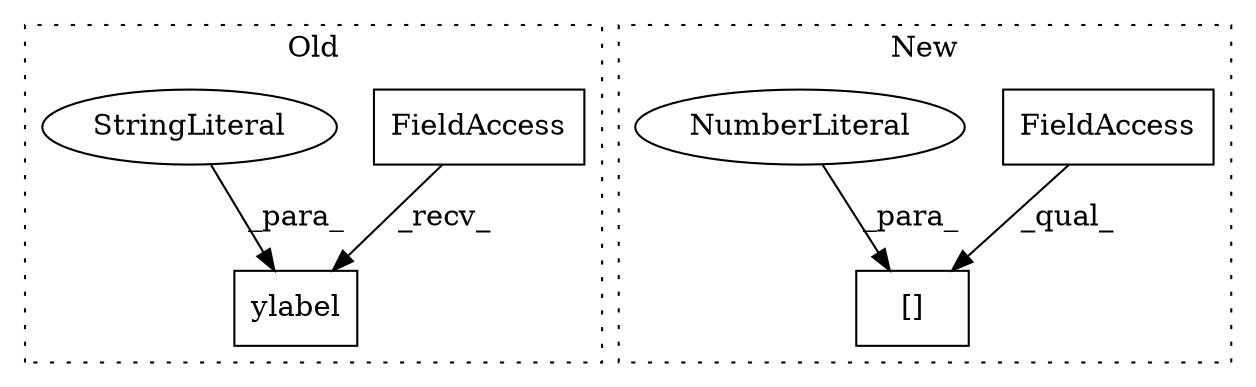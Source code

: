 digraph G {
subgraph cluster0 {
1 [label="ylabel" a="32" s="875,892" l="7,1" shape="box"];
3 [label="FieldAccess" a="22" s="857" l="10" shape="box"];
4 [label="StringLiteral" a="45" s="882" l="10" shape="ellipse"];
label = "Old";
style="dotted";
}
subgraph cluster1 {
2 [label="[]" a="2" s="793,798" l="4,1" shape="box"];
5 [label="FieldAccess" a="22" s="793" l="3" shape="box"];
6 [label="NumberLiteral" a="34" s="797" l="1" shape="ellipse"];
label = "New";
style="dotted";
}
3 -> 1 [label="_recv_"];
4 -> 1 [label="_para_"];
5 -> 2 [label="_qual_"];
6 -> 2 [label="_para_"];
}